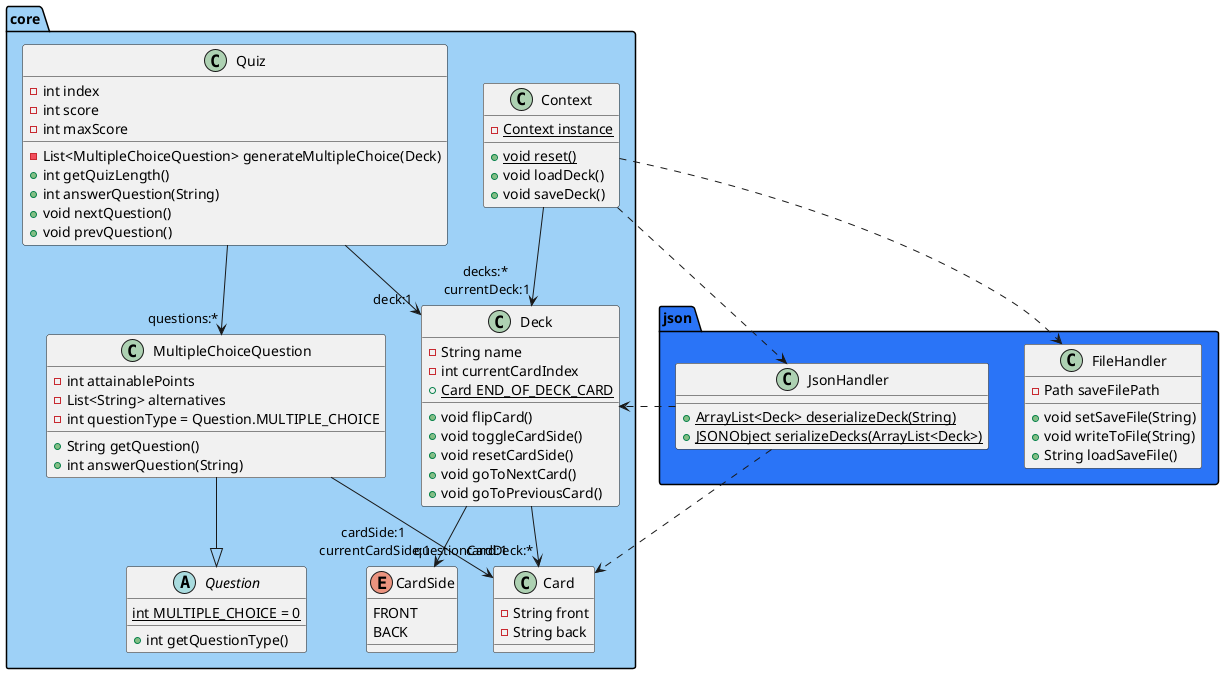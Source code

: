 @startuml

package "core" #9ED1F7{
class Card {
    - String front
    - String back
}

class Context {
    {static} - Context instance
    {static} + void reset()
    + void loadDeck()
    + void saveDeck()
}

class Deck {
    - String name
    - int currentCardIndex
    {static} + Card END_OF_DECK_CARD
    + void flipCard()
    + void toggleCardSide()
    + void resetCardSide()
    + void goToNextCard()
    + void goToPreviousCard()
}

enum CardSide {
    FRONT
    BACK
}

abstract class Question {
    {static} int MULTIPLE_CHOICE = 0
    + int getQuestionType()
}

class MultipleChoiceQuestion {
    - int attainablePoints
    - List<String> alternatives
    - int questionType = Question.MULTIPLE_CHOICE
    + String getQuestion()
    + int answerQuestion(String)
}

class Quiz {
    - int index
    - int score
    - int maxScore
    - List<MultipleChoiceQuestion> generateMultipleChoice(Deck)
    + int getQuizLength()
    + int answerQuestion(String)
    + void nextQuestion()
    + void prevQuestion()
}
}

package json #2A74F7{
class FileHandler {
    - Path saveFilePath
    + void setSaveFile(String)
    + void writeToFile(String)
    + String loadSaveFile()
}

class JsonHandler {
    {static} + ArrayList<Deck> deserializeDeck(String)
    {static} + JSONObject serializeDecks(ArrayList<Deck>)
}
}

Deck --> "cardDeck:*" Card
Deck --> "cardSide:1\n currentCardSide:1" CardSide
Context --> "decks:*\n currentDeck:1" Deck
MultipleChoiceQuestion --> "questionCard:1" Card
MultipleChoiceQuestion --|> Question
Quiz --> "questions:*" MultipleChoiceQuestion
Quiz --> "deck:1" Deck

Context ..> FileHandler
Context ..> JsonHandler
JsonHandler ..> Deck
JsonHandler ..> Card



@enduml